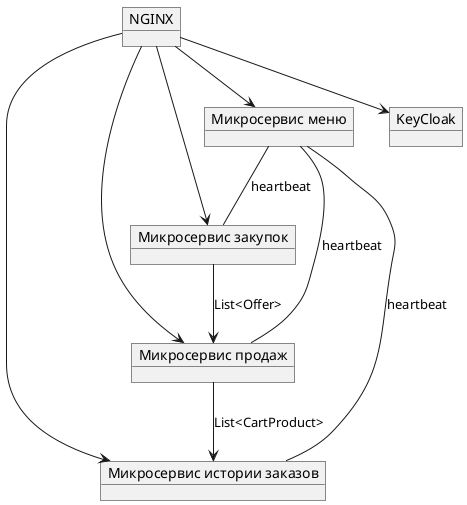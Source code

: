 @startuml
object NGINX
object "Микросервис закупок" as sell
object "Микросервис продаж" as buy
object "Микросервис истории заказов" as history
object "Микросервис меню" as menu
object KeyCloak
NGINX --> sell
NGINX --> buy
NGINX --> history
NGINX --> menu
NGINX --> KeyCloak

sell --> buy : "List<Offer>"
buy --> history : "List<CartProduct>"

menu -- sell : heartbeat
menu -- buy : heartbeat
menu -- history : heartbeat

@enduml